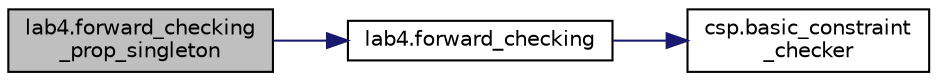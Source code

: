 digraph "lab4.forward_checking_prop_singleton"
{
  edge [fontname="Helvetica",fontsize="10",labelfontname="Helvetica",labelfontsize="10"];
  node [fontname="Helvetica",fontsize="10",shape=record];
  rankdir="LR";
  Node1 [label="lab4.forward_checking\l_prop_singleton",height=0.2,width=0.4,color="black", fillcolor="grey75", style="filled", fontcolor="black"];
  Node1 -> Node2 [color="midnightblue",fontsize="10",style="solid",fontname="Helvetica"];
  Node2 [label="lab4.forward_checking",height=0.2,width=0.4,color="black", fillcolor="white", style="filled",URL="$namespacelab4.html#a89017da59eab7aaf4ba6a8e9e148b714"];
  Node2 -> Node3 [color="midnightblue",fontsize="10",style="solid",fontname="Helvetica"];
  Node3 [label="csp.basic_constraint\l_checker",height=0.2,width=0.4,color="black", fillcolor="white", style="filled",URL="$namespacecsp.html#ad32f960c74965165e11dded780a61aea"];
}
